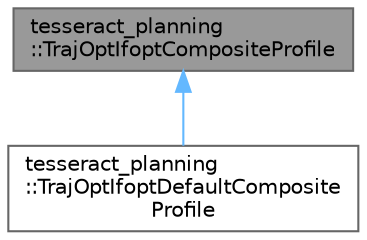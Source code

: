 digraph "tesseract_planning::TrajOptIfoptCompositeProfile"
{
 // LATEX_PDF_SIZE
  bgcolor="transparent";
  edge [fontname=Helvetica,fontsize=10,labelfontname=Helvetica,labelfontsize=10];
  node [fontname=Helvetica,fontsize=10,shape=box,height=0.2,width=0.4];
  Node1 [label="tesseract_planning\l::TrajOptIfoptCompositeProfile",height=0.2,width=0.4,color="gray40", fillcolor="grey60", style="filled", fontcolor="black",tooltip=" "];
  Node1 -> Node2 [dir="back",color="steelblue1",style="solid"];
  Node2 [label="tesseract_planning\l::TrajOptIfoptDefaultComposite\lProfile",height=0.2,width=0.4,color="gray40", fillcolor="white", style="filled",URL="$d9/dff/classtesseract__planning_1_1TrajOptIfoptDefaultCompositeProfile.html",tooltip=" "];
}
